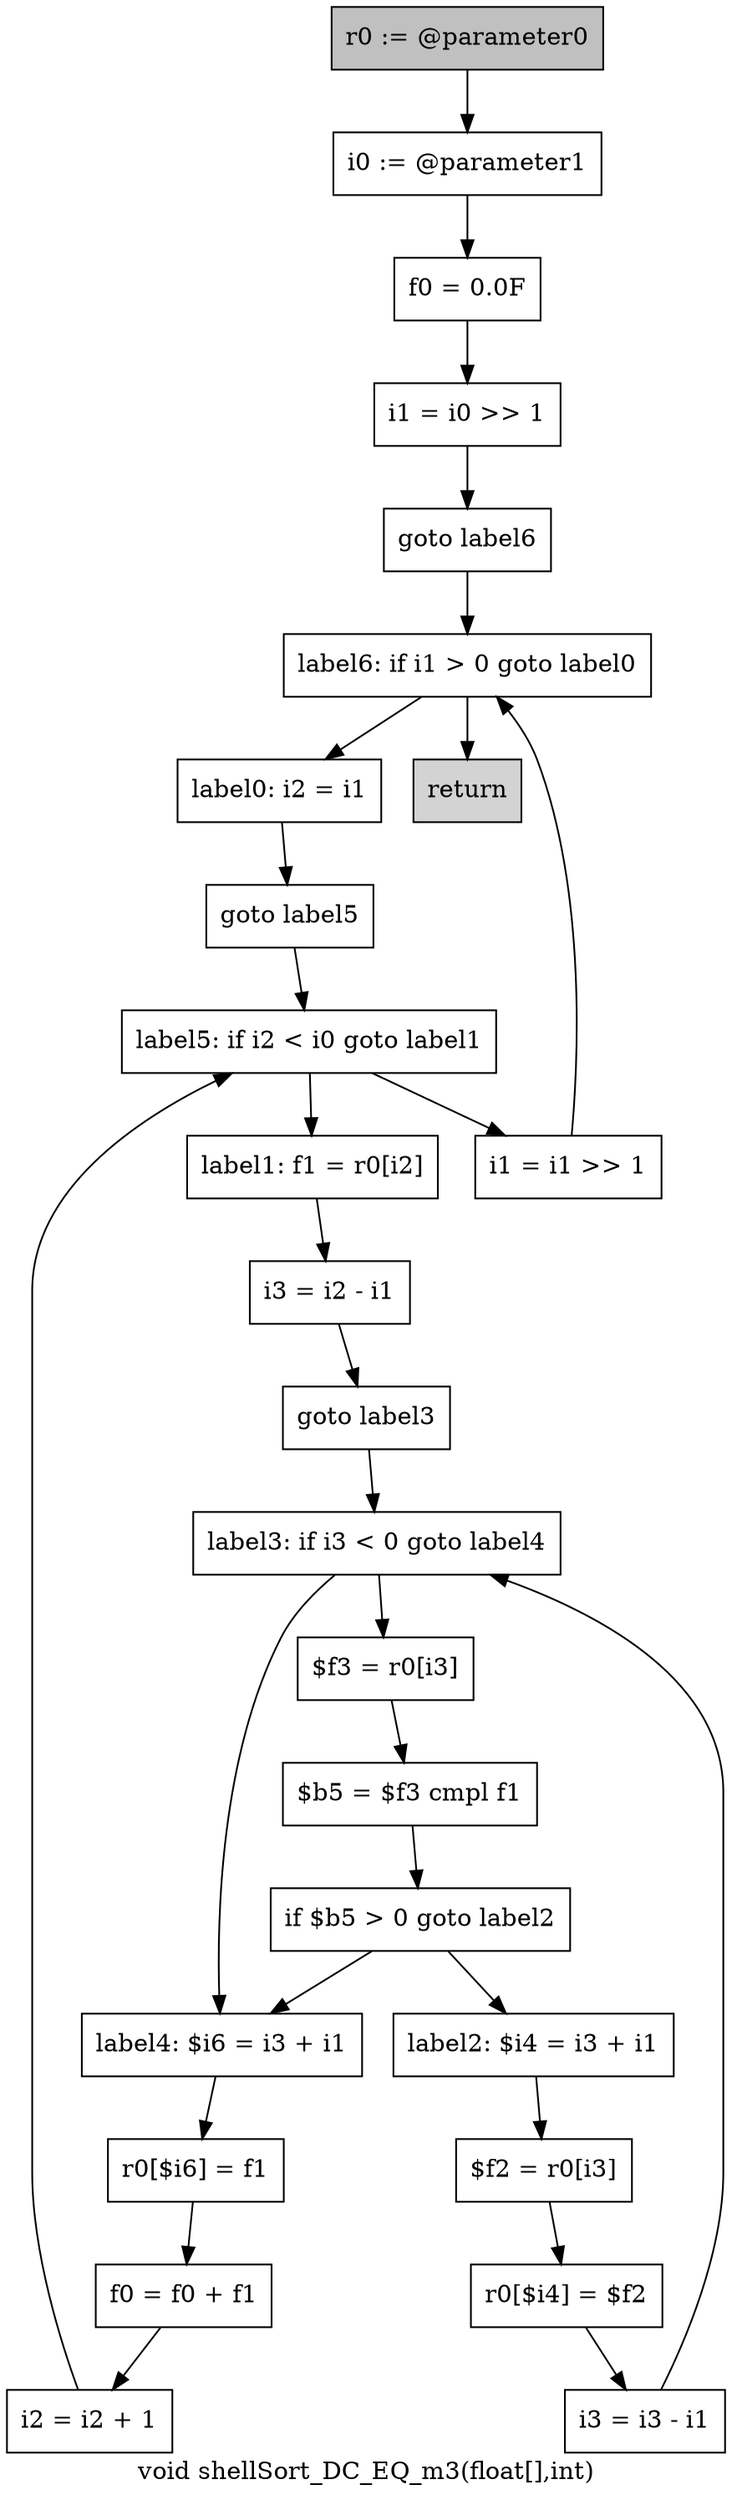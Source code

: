digraph "void shellSort_DC_EQ_m3(float[],int)" {
    label="void shellSort_DC_EQ_m3(float[],int)";
    node [shape=box];
    "0" [style=filled,fillcolor=gray,label="r0 := @parameter0",];
    "1" [label="i0 := @parameter1",];
    "0"->"1";
    "2" [label="f0 = 0.0F",];
    "1"->"2";
    "3" [label="i1 = i0 >> 1",];
    "2"->"3";
    "4" [label="goto label6",];
    "3"->"4";
    "24" [label="label6: if i1 > 0 goto label0",];
    "4"->"24";
    "5" [label="label0: i2 = i1",];
    "6" [label="goto label5",];
    "5"->"6";
    "22" [label="label5: if i2 < i0 goto label1",];
    "6"->"22";
    "7" [label="label1: f1 = r0[i2]",];
    "8" [label="i3 = i2 - i1",];
    "7"->"8";
    "9" [label="goto label3",];
    "8"->"9";
    "14" [label="label3: if i3 < 0 goto label4",];
    "9"->"14";
    "10" [label="label2: $i4 = i3 + i1",];
    "11" [label="$f2 = r0[i3]",];
    "10"->"11";
    "12" [label="r0[$i4] = $f2",];
    "11"->"12";
    "13" [label="i3 = i3 - i1",];
    "12"->"13";
    "13"->"14";
    "15" [label="$f3 = r0[i3]",];
    "14"->"15";
    "18" [label="label4: $i6 = i3 + i1",];
    "14"->"18";
    "16" [label="$b5 = $f3 cmpl f1",];
    "15"->"16";
    "17" [label="if $b5 > 0 goto label2",];
    "16"->"17";
    "17"->"10";
    "17"->"18";
    "19" [label="r0[$i6] = f1",];
    "18"->"19";
    "20" [label="f0 = f0 + f1",];
    "19"->"20";
    "21" [label="i2 = i2 + 1",];
    "20"->"21";
    "21"->"22";
    "22"->"7";
    "23" [label="i1 = i1 >> 1",];
    "22"->"23";
    "23"->"24";
    "24"->"5";
    "25" [style=filled,fillcolor=lightgray,label="return",];
    "24"->"25";
}

